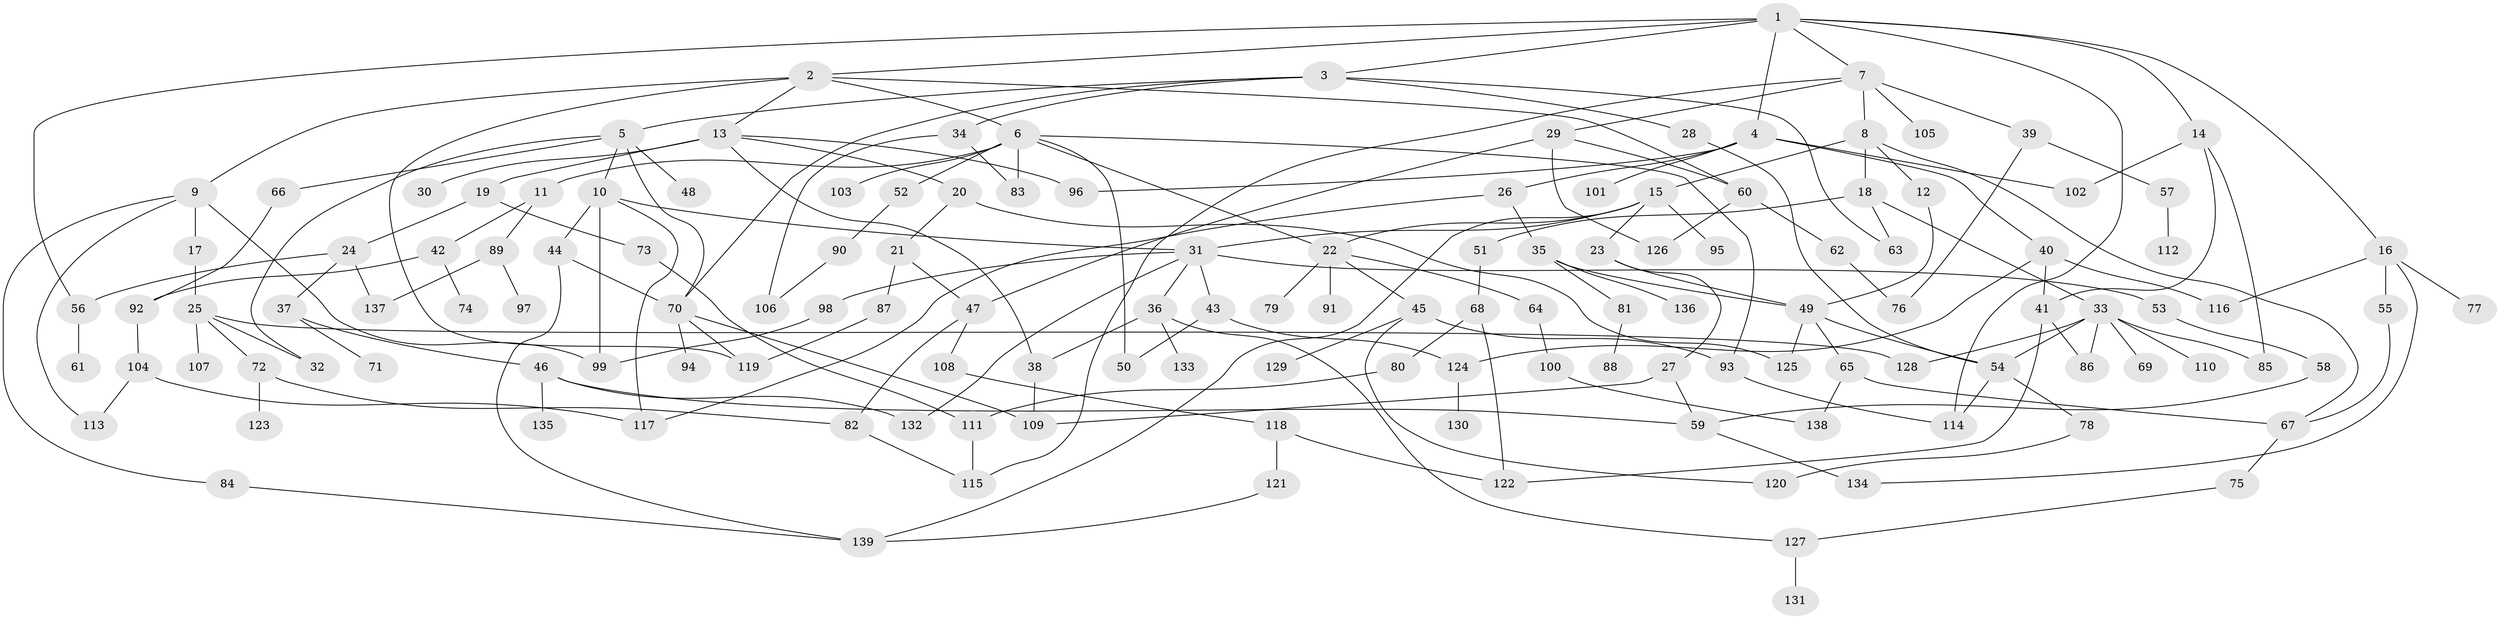 // Generated by graph-tools (version 1.1) at 2025/41/03/09/25 04:41:40]
// undirected, 139 vertices, 198 edges
graph export_dot {
graph [start="1"]
  node [color=gray90,style=filled];
  1;
  2;
  3;
  4;
  5;
  6;
  7;
  8;
  9;
  10;
  11;
  12;
  13;
  14;
  15;
  16;
  17;
  18;
  19;
  20;
  21;
  22;
  23;
  24;
  25;
  26;
  27;
  28;
  29;
  30;
  31;
  32;
  33;
  34;
  35;
  36;
  37;
  38;
  39;
  40;
  41;
  42;
  43;
  44;
  45;
  46;
  47;
  48;
  49;
  50;
  51;
  52;
  53;
  54;
  55;
  56;
  57;
  58;
  59;
  60;
  61;
  62;
  63;
  64;
  65;
  66;
  67;
  68;
  69;
  70;
  71;
  72;
  73;
  74;
  75;
  76;
  77;
  78;
  79;
  80;
  81;
  82;
  83;
  84;
  85;
  86;
  87;
  88;
  89;
  90;
  91;
  92;
  93;
  94;
  95;
  96;
  97;
  98;
  99;
  100;
  101;
  102;
  103;
  104;
  105;
  106;
  107;
  108;
  109;
  110;
  111;
  112;
  113;
  114;
  115;
  116;
  117;
  118;
  119;
  120;
  121;
  122;
  123;
  124;
  125;
  126;
  127;
  128;
  129;
  130;
  131;
  132;
  133;
  134;
  135;
  136;
  137;
  138;
  139;
  1 -- 2;
  1 -- 3;
  1 -- 4;
  1 -- 7;
  1 -- 14;
  1 -- 16;
  1 -- 56;
  1 -- 114;
  2 -- 6;
  2 -- 9;
  2 -- 13;
  2 -- 60;
  2 -- 119;
  3 -- 5;
  3 -- 28;
  3 -- 34;
  3 -- 70;
  3 -- 63;
  4 -- 26;
  4 -- 40;
  4 -- 96;
  4 -- 101;
  4 -- 102;
  5 -- 10;
  5 -- 48;
  5 -- 66;
  5 -- 32;
  5 -- 70;
  6 -- 11;
  6 -- 52;
  6 -- 93;
  6 -- 103;
  6 -- 83;
  6 -- 50;
  6 -- 22;
  7 -- 8;
  7 -- 29;
  7 -- 39;
  7 -- 105;
  7 -- 115;
  8 -- 12;
  8 -- 15;
  8 -- 18;
  8 -- 67;
  9 -- 17;
  9 -- 84;
  9 -- 113;
  9 -- 99;
  10 -- 31;
  10 -- 44;
  10 -- 99;
  10 -- 117;
  11 -- 42;
  11 -- 89;
  12 -- 49;
  13 -- 19;
  13 -- 20;
  13 -- 30;
  13 -- 38;
  13 -- 96;
  14 -- 85;
  14 -- 41;
  14 -- 102;
  15 -- 22;
  15 -- 23;
  15 -- 95;
  15 -- 139;
  15 -- 31;
  16 -- 55;
  16 -- 77;
  16 -- 116;
  16 -- 134;
  17 -- 25;
  18 -- 33;
  18 -- 51;
  18 -- 63;
  19 -- 24;
  19 -- 73;
  20 -- 21;
  20 -- 125;
  21 -- 87;
  21 -- 47;
  22 -- 45;
  22 -- 64;
  22 -- 79;
  22 -- 91;
  23 -- 27;
  23 -- 49;
  24 -- 37;
  24 -- 137;
  24 -- 56;
  25 -- 32;
  25 -- 72;
  25 -- 107;
  25 -- 128;
  26 -- 35;
  26 -- 117;
  27 -- 59;
  27 -- 109;
  28 -- 54;
  29 -- 47;
  29 -- 60;
  29 -- 126;
  31 -- 36;
  31 -- 43;
  31 -- 53;
  31 -- 98;
  31 -- 132;
  33 -- 69;
  33 -- 110;
  33 -- 86;
  33 -- 54;
  33 -- 128;
  33 -- 85;
  34 -- 83;
  34 -- 106;
  35 -- 81;
  35 -- 136;
  35 -- 49;
  36 -- 133;
  36 -- 38;
  36 -- 127;
  37 -- 46;
  37 -- 71;
  38 -- 109;
  39 -- 57;
  39 -- 76;
  40 -- 41;
  40 -- 124;
  40 -- 116;
  41 -- 86;
  41 -- 122;
  42 -- 74;
  42 -- 92;
  43 -- 50;
  43 -- 124;
  44 -- 70;
  44 -- 139;
  45 -- 129;
  45 -- 120;
  45 -- 93;
  46 -- 59;
  46 -- 135;
  46 -- 132;
  47 -- 108;
  47 -- 82;
  49 -- 54;
  49 -- 65;
  49 -- 125;
  51 -- 68;
  52 -- 90;
  53 -- 58;
  54 -- 78;
  54 -- 114;
  55 -- 67;
  56 -- 61;
  57 -- 112;
  58 -- 59;
  59 -- 134;
  60 -- 62;
  60 -- 126;
  62 -- 76;
  64 -- 100;
  65 -- 138;
  65 -- 67;
  66 -- 92;
  67 -- 75;
  68 -- 80;
  68 -- 122;
  70 -- 94;
  70 -- 119;
  70 -- 109;
  72 -- 82;
  72 -- 123;
  73 -- 111;
  75 -- 127;
  78 -- 120;
  80 -- 111;
  81 -- 88;
  82 -- 115;
  84 -- 139;
  87 -- 119;
  89 -- 97;
  89 -- 137;
  90 -- 106;
  92 -- 104;
  93 -- 114;
  98 -- 99;
  100 -- 138;
  104 -- 113;
  104 -- 117;
  108 -- 118;
  111 -- 115;
  118 -- 121;
  118 -- 122;
  121 -- 139;
  124 -- 130;
  127 -- 131;
}
